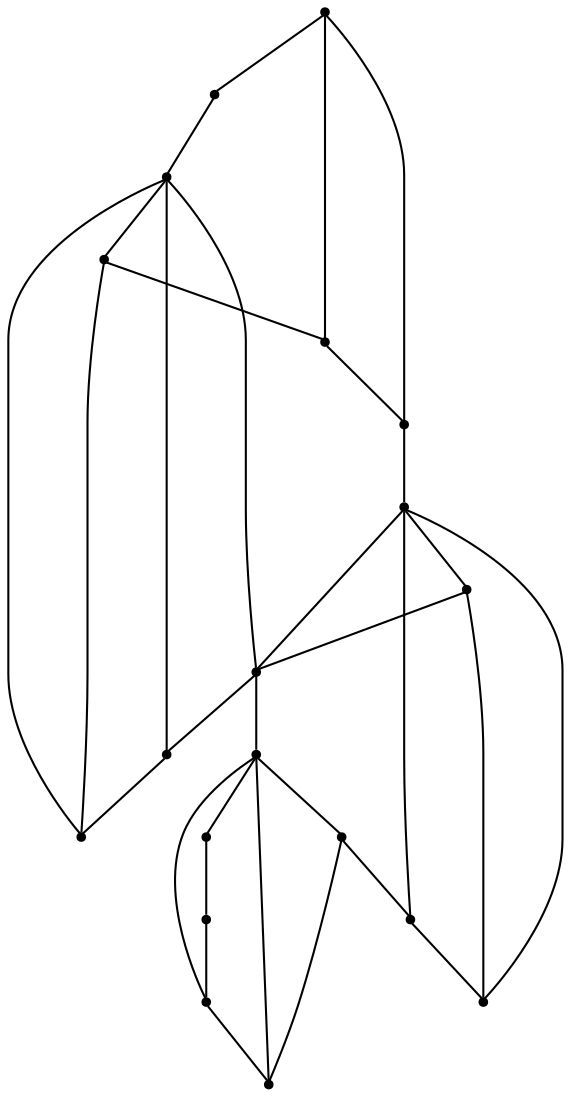graph {
  node [shape=point,comment="{\"directed\":false,\"doi\":\"10.1007/978-3-319-50106-2_41\",\"figure\":\"5 (2)\"}"]

  v0 [pos="1494.517245797052,2095.6553047799234"]
  v1 [pos="1362.471190904446,2095.656004243946"]
  v2 [pos="1540.9486499564223,2095.7999666572377"]
  v3 [pos="1453.071078202571,2096.020742937693"]
  v4 [pos="1322.4210752263136,2095.3362855981723"]
  v5 [pos="1297.17332577357,2096.020742937693"]
  v6 [pos="1271.9234143146243,2095.3362855981713"]
  v7 [pos="1247.778987497357,2095.6290430852728"]
  v8 [pos="1200.232814787325,2095.3362855981713"]
  v9 [pos="1135.1964570242314,2095.336285598172"]
  v10 [pos="1109.9476583625958,2096.0207429376924"]
  v11 [pos="1084.6966976947583,2095.336285598172"]
  v12 [pos="1060.554369295275,2095.6290430852723"]
  v13 [pos="1013.0061935500855,2095.336285598172"]
  v14 [pos="987.7583487147152,2096.020742937693"]
  v15 [pos="962.5085326383963,2095.3362855981723"]
  v16 [pos="936.3939776698036,2095.6290430852728"]
  v17 [pos="897.3638202115455,2095.6553047799234"]
  v18 [pos="808.4162938444051,2096.020742937693"]

  v18 -- v17 [id="-3",pos="808.4162938444051,2096.020742937693 897.3638202115455,2095.6553047799234 897.3638202115455,2095.6553047799234 897.3638202115455,2095.6553047799234"]
  v17 -- v16 [id="-4",pos="897.3638202115455,2095.6553047799234 936.3939776698036,2095.6290430852728 936.3939776698036,2095.6290430852728 936.3939776698036,2095.6290430852728"]
  v16 -- v15 [id="-5",pos="936.3939776698036,2095.6290430852728 962.5085326383963,2095.3362855981723 962.5085326383963,2095.3362855981723 962.5085326383963,2095.3362855981723"]
  v15 -- v14 [id="-6",pos="962.5085326383963,2095.3362855981723 987.7583487147152,2096.020742937693 987.7583487147152,2096.020742937693 987.7583487147152,2096.020742937693"]
  v14 -- v13 [id="-7",pos="987.7583487147152,2096.020742937693 1013.0061935500855,2095.336285598172 1013.0061935500855,2095.336285598172 1013.0061935500855,2095.336285598172"]
  v13 -- v12 [id="-8",pos="1013.0061935500855,2095.336285598172 1060.554369295275,2095.6290430852723 1060.554369295275,2095.6290430852723 1060.554369295275,2095.6290430852723"]
  v12 -- v11 [id="-9",pos="1060.554369295275,2095.6290430852723 1084.6966976947583,2095.336285598172 1084.6966976947583,2095.336285598172 1084.6966976947583,2095.336285598172"]
  v11 -- v10 [id="-10",pos="1084.6966976947583,2095.336285598172 1109.9476583625958,2096.0207429376924 1109.9476583625958,2096.0207429376924 1109.9476583625958,2096.0207429376924"]
  v10 -- v9 [id="-11",pos="1109.9476583625958,2096.0207429376924 1135.1964570242314,2095.336285598172 1135.1964570242314,2095.336285598172 1135.1964570242314,2095.336285598172"]
  v9 -- v8 [id="-12",pos="1135.1964570242314,2095.336285598172 1200.232814787325,2095.3362855981713 1200.232814787325,2095.3362855981713 1200.232814787325,2095.3362855981713"]
  v8 -- v7 [id="-13",pos="1200.232814787325,2095.3362855981713 1247.778987497357,2095.6290430852728 1247.778987497357,2095.6290430852728 1247.778987497357,2095.6290430852728"]
  v7 -- v6 [id="-14",pos="1247.778987497357,2095.6290430852728 1271.9234143146243,2095.3362855981713 1271.9234143146243,2095.3362855981713 1271.9234143146243,2095.3362855981713"]
  v6 -- v5 [id="-15",pos="1271.9234143146243,2095.3362855981713 1297.17332577357,2096.020742937693 1297.17332577357,2096.020742937693 1297.17332577357,2096.020742937693"]
  v5 -- v4 [id="-16",pos="1297.17332577357,2096.020742937693 1322.4210752263136,2095.3362855981723 1322.4210752263136,2095.3362855981723 1322.4210752263136,2095.3362855981723"]
  v4 -- v1 [id="-17",pos="1322.4210752263136,2095.3362855981723 1362.471190904446,2095.656004243946 1362.471190904446,2095.656004243946 1362.471190904446,2095.656004243946"]
  v1 -- v3 [id="-18",pos="1362.471190904446,2095.656004243946 1453.071078202571,2096.020742937693 1453.071078202571,2096.020742937693 1453.071078202571,2096.020742937693"]
  v3 -- v0 [id="-19",pos="1453.071078202571,2096.020742937693 1494.517245797052,2095.6553047799234 1494.517245797052,2095.6553047799234 1494.517245797052,2095.6553047799234"]
  v0 -- v2 [id="-20",pos="1494.517245797052,2095.6553047799234 1540.9486499564223,2095.7999666572377 1540.9486499564223,2095.7999666572377 1540.9486499564223,2095.7999666572377"]
  v2 -- v5 [id="-24",pos="1540.9486499564223,2095.7999666572377 1528.968623856346,2132.87194135852 1497.7303049549096,2162.6596977328372 1457.7030493129394,2174.6530893829377 1390.3964896554041,2194.8269035353287 1318.522501131464,2159.6175379374686 1297.17332577357,2096.020742937693"]
  v3 -- v10 [id="-28",pos="1453.071078202571,2096.020742937693 1440.9586928110568,2165.5142739949856 1383.312104039681,2219.980647175076 1309.7628150630717,2231.42400575319 1215.0144193943354,2246.1678171137723 1125.5500940594595,2185.546414889066 1109.9476583625958,2096.0207429376924"]
  v4 -- v6 [id="-29",pos="1322.4210752263136,2095.3362855981723 1321.1105497317687,2084.1732213300356 1311.7882333435853,2075.3636627336145 1299.9821533601216,2074.1259929401895 1286.0340339380866,2072.6674196910326 1273.473795320726,2082.156348615904 1271.9234143146243,2095.3362855981713"]
  v5 -- v7 [id="-30",pos="1297.17332577357,2096.020742937693 1296.9608132816236,2106.7891823220434 1287.6426937290082,2115.5945441343315 1275.8366137455446,2116.8364107118896 1261.8844246647768,2118.294983961047 1249.3282557061489,2108.806055036175 1247.778987497357,2095.6290430852728"]
  v5 -- v8 [id="-31",pos="1297.17332577357,2096.020742937693 1293.3184687158875,2114.5525970918393 1277.9869196784168,2129.0423122494553 1258.367094928235,2132.6844850005764 1231.7004017287713,2137.630967390145 1205.837974836351,2121.2160728929402 1200.232814787325,2095.3362855981713"]
  v8 -- v10 [id="-32",pos="1200.232814787325,2095.3362855981713 1198.074210565943,2115.1318804774796 1181.1923759049976,2131.080041708976 1159.8306100403993,2133.2262516795727 1134.7891096204587,2135.7349111889343 1112.3439242951235,2118.5990600477794 1109.9476583625958,2096.0207429376924"]
  v9 -- v11 [id="-33",pos="1135.1964570242314,2095.336285598172 1133.880558308391,2084.1732213300356 1124.5666355913438,2075.3636627336145 1112.756358772312,2074.1259929401895 1098.8041696915443,2072.6674196910326 1086.2521975684845,2082.156348615904 1084.6966976947583,2095.336285598172"]
  v8 -- v14 [id="-34",pos="1200.232814787325,2095.3362855981713 1195.1279048203285,2142.2191970250815 1155.75497399647,2179.670535576938 1105.763667654909,2184.9171516196593 1047.05012882298,2191.0847710166745 994.1583639849649,2151.1039162100674 987.7583487147152,2096.020742937693"]
  v10 -- v12 [id="-35",pos="1109.9476583625958,2096.0207429376924 1109.735018693814,2106.7891823220434 1100.4168991411987,2115.5945441343315 1088.610819157735,2116.8364107118896 1074.6586300769673,2118.294983961047 1062.1065943654896,2108.806055036175 1060.554369295275,2095.6290430852723"]
  v13 -- v15 [id="-62",pos="1013.0061935500855,2095.336285598172 1011.6944598756043,2084.173094154759 1002.3721434874208,2075.363535558338 990.5661270923749,2074.1258657649128 976.6180712587575,2072.6672925157554 964.0577054645614,2082.156221440627 962.5085326383963,2095.3362855981723"]
  v14 -- v16 [id="-63",pos="987.7583487147152,2096.020742937693 985.5778064892276,2106.7890551467667 976.2596233481945,2115.594416959055 964.4494101175806,2116.836283536613 950.5013542839631,2118.29485678577 937.9451853253352,2108.8059278608985 936.3939776698036,2095.6290430852728"]
  v14 -- v18 [id="-65",pos="987.7583487147152,2096.020742937693 987.9657423390369,2142.869317039877 947.7718214542806,2180.841565525341 898.193076766744,2180.841565525341 848.6101988320568,2180.841565525341 808.4162779473006,2142.869317039877 808.4162938444051,2096.020742937693"]
  v1 -- v0 [id="-23",pos="1362.471190904446,2095.656004243946 1417.7841483347265,2144.865460183897 1454.4400732471893,2144.940493597185 1494.517245797052,2095.6553047799234"]
}